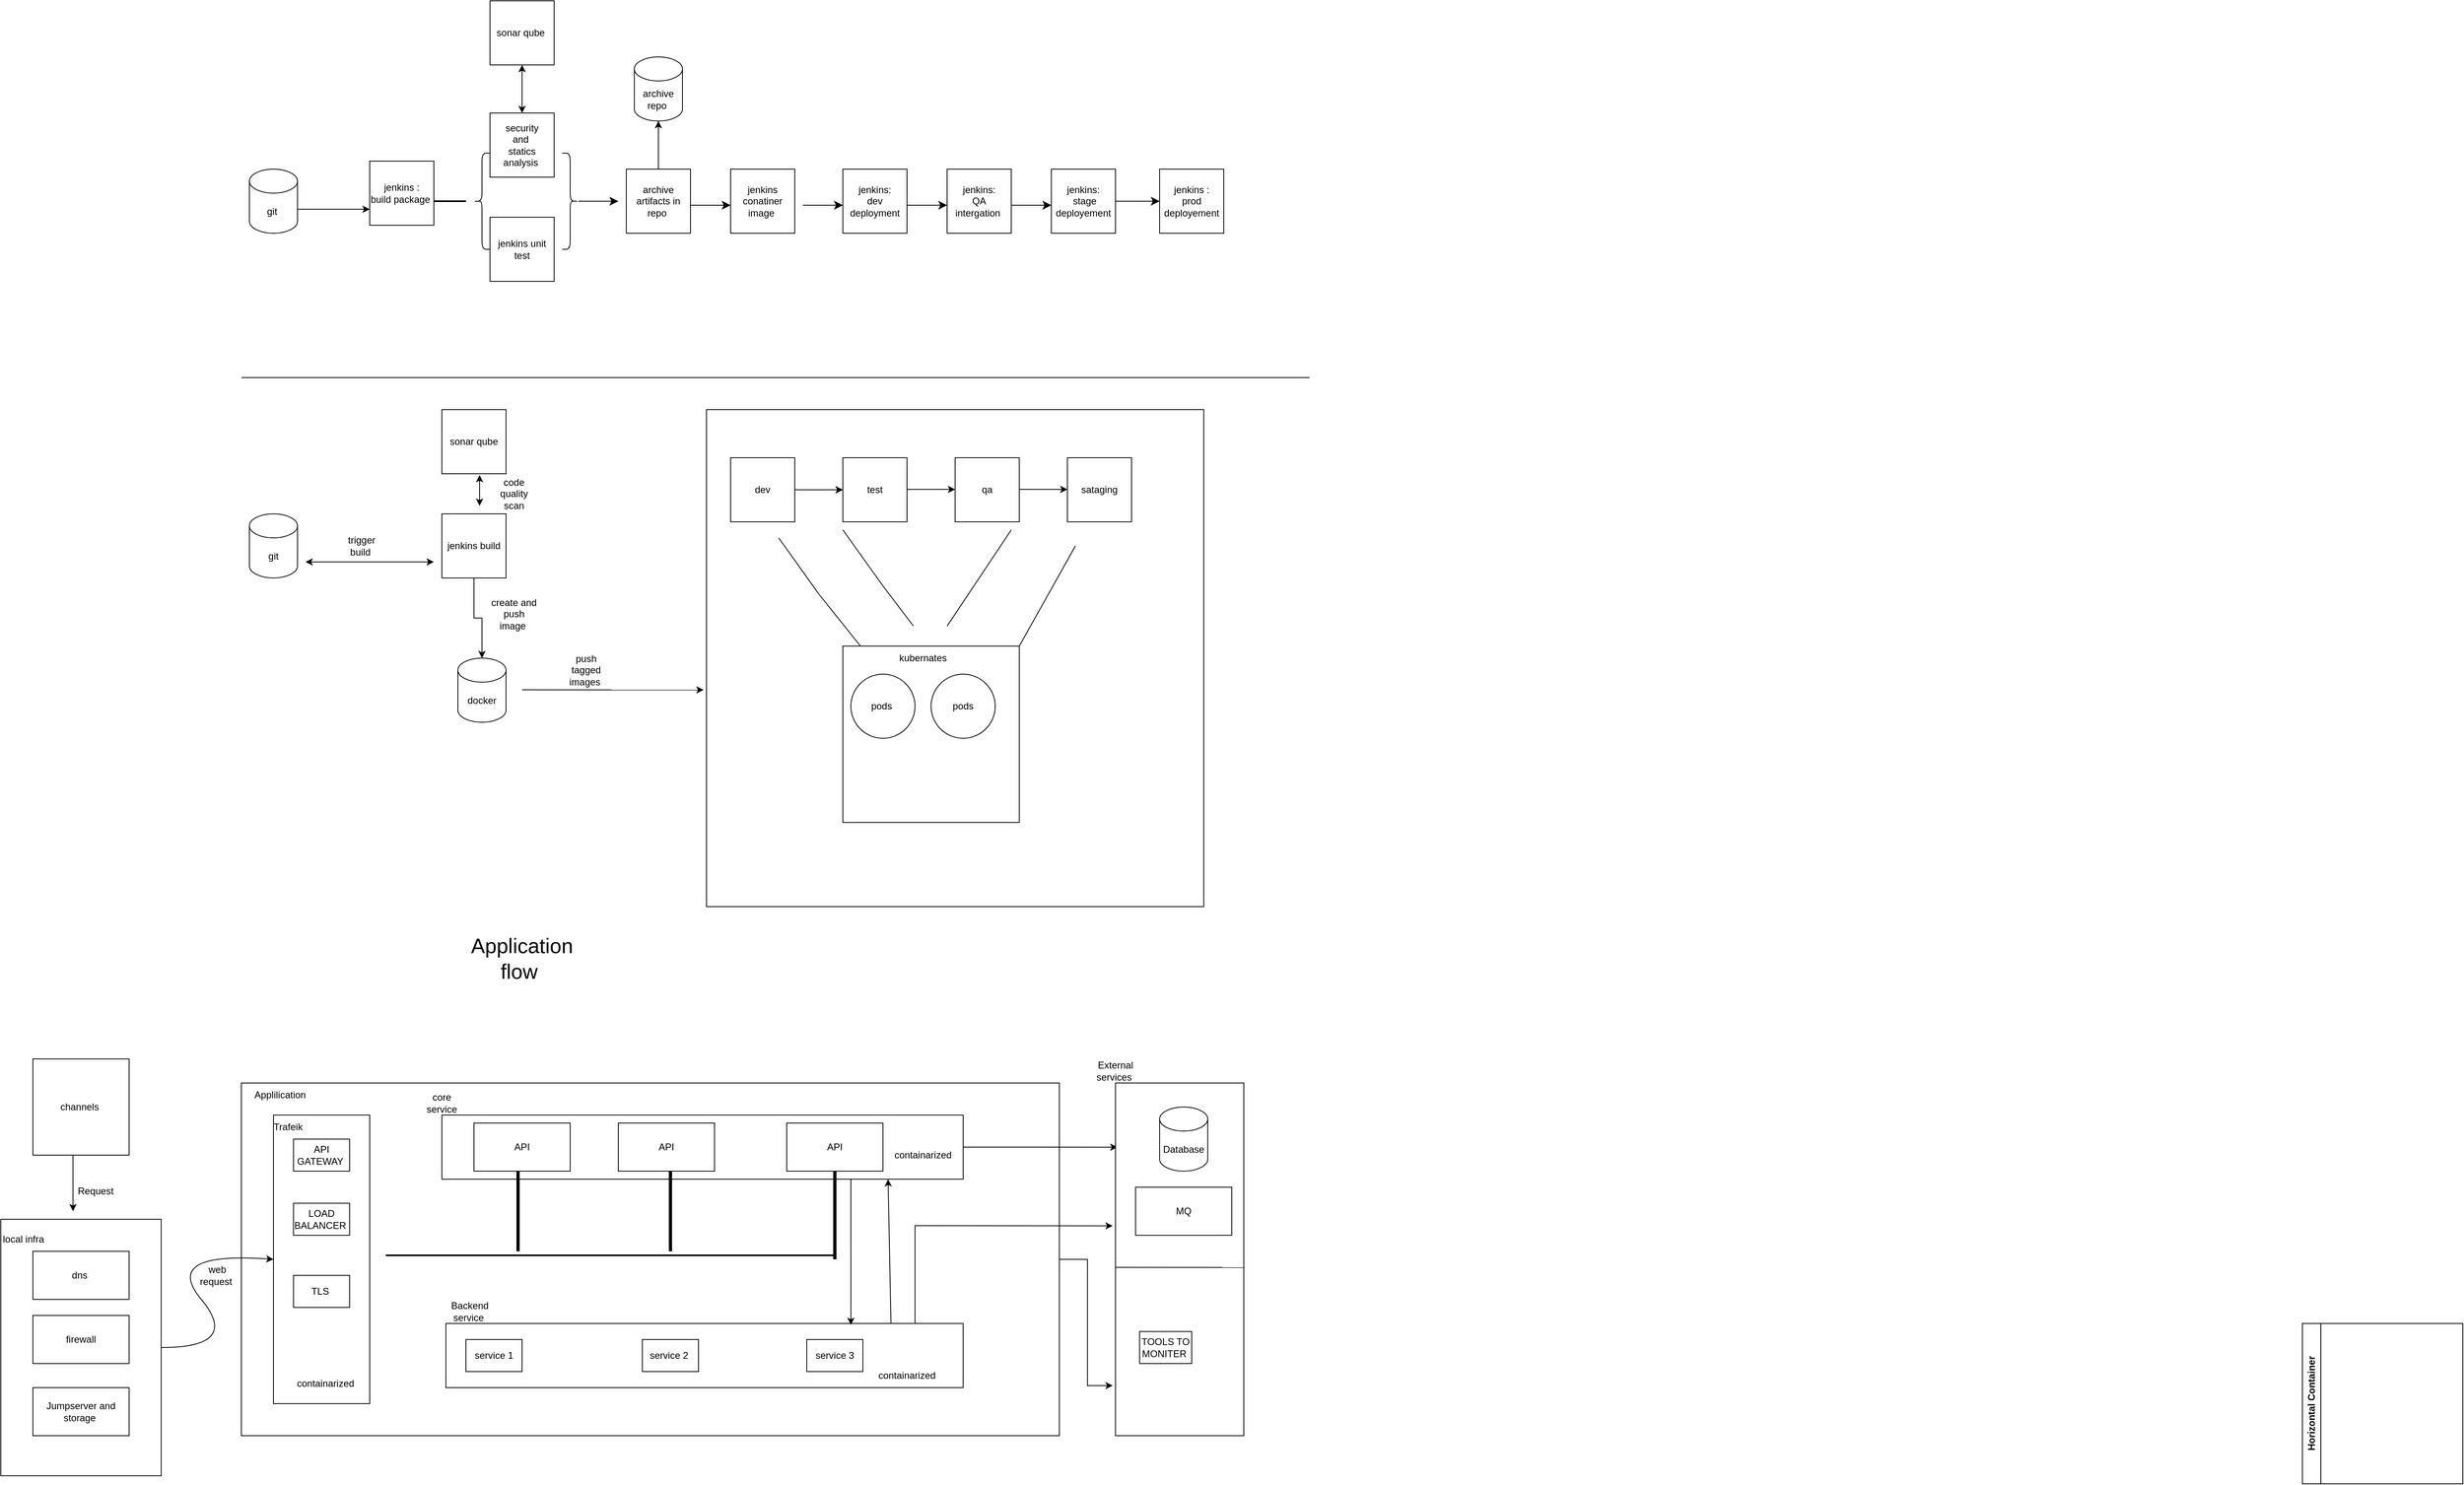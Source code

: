 <mxfile version="21.3.8" type="github">
  <diagram name="Page-1" id="LiJ4vm1DbjaULEuswL7e">
    <mxGraphModel dx="1964" dy="1713" grid="1" gridSize="10" guides="1" tooltips="1" connect="1" arrows="1" fold="1" page="1" pageScale="1" pageWidth="850" pageHeight="1100" math="0" shadow="0">
      <root>
        <mxCell id="0" />
        <mxCell id="1" parent="0" />
        <mxCell id="1LQbi4GCtsbFghIMexTJ-2" value="git&amp;nbsp;" style="shape=cylinder3;whiteSpace=wrap;html=1;boundedLbl=1;backgroundOutline=1;size=15;" parent="1" vertex="1">
          <mxGeometry x="60" y="160" width="60" height="80" as="geometry" />
        </mxCell>
        <mxCell id="1LQbi4GCtsbFghIMexTJ-8" value="" style="endArrow=classic;html=1;rounded=0;" parent="1" edge="1">
          <mxGeometry width="50" height="50" relative="1" as="geometry">
            <mxPoint x="120" y="210" as="sourcePoint" />
            <mxPoint x="210" y="210" as="targetPoint" />
          </mxGeometry>
        </mxCell>
        <mxCell id="1LQbi4GCtsbFghIMexTJ-14" value="jenkins :&lt;br&gt;build package&amp;nbsp;" style="whiteSpace=wrap;html=1;aspect=fixed;" parent="1" vertex="1">
          <mxGeometry x="210" y="150" width="80" height="80" as="geometry" />
        </mxCell>
        <mxCell id="1LQbi4GCtsbFghIMexTJ-15" value="security&lt;br&gt;and&amp;nbsp;&lt;br&gt;statics analysis&amp;nbsp;" style="whiteSpace=wrap;html=1;aspect=fixed;" parent="1" vertex="1">
          <mxGeometry x="360" y="90" width="80" height="80" as="geometry" />
        </mxCell>
        <mxCell id="1LQbi4GCtsbFghIMexTJ-16" value="jenkins unit test" style="whiteSpace=wrap;html=1;aspect=fixed;" parent="1" vertex="1">
          <mxGeometry x="360" y="220" width="80" height="80" as="geometry" />
        </mxCell>
        <mxCell id="1LQbi4GCtsbFghIMexTJ-17" value="sonar qube&amp;nbsp;" style="whiteSpace=wrap;html=1;aspect=fixed;" parent="1" vertex="1">
          <mxGeometry x="360" y="-50" width="80" height="80" as="geometry" />
        </mxCell>
        <mxCell id="1LQbi4GCtsbFghIMexTJ-18" value="" style="shape=curlyBracket;whiteSpace=wrap;html=1;rounded=1;flipH=1;labelPosition=right;verticalLabelPosition=middle;align=left;verticalAlign=middle;" parent="1" vertex="1">
          <mxGeometry x="450" y="140" width="20" height="120" as="geometry" />
        </mxCell>
        <mxCell id="1LQbi4GCtsbFghIMexTJ-19" value="" style="shape=curlyBracket;whiteSpace=wrap;html=1;rounded=1;labelPosition=left;verticalLabelPosition=middle;align=right;verticalAlign=middle;" parent="1" vertex="1">
          <mxGeometry x="340" y="140" width="20" height="120" as="geometry" />
        </mxCell>
        <mxCell id="1LQbi4GCtsbFghIMexTJ-20" value="" style="line;strokeWidth=2;html=1;" parent="1" vertex="1">
          <mxGeometry x="290" y="195" width="40" height="10" as="geometry" />
        </mxCell>
        <mxCell id="1LQbi4GCtsbFghIMexTJ-21" value="" style="endArrow=classic;startArrow=classic;html=1;rounded=0;exitX=0.5;exitY=1;exitDx=0;exitDy=0;" parent="1" source="1LQbi4GCtsbFghIMexTJ-17" target="1LQbi4GCtsbFghIMexTJ-15" edge="1">
          <mxGeometry width="50" height="50" relative="1" as="geometry">
            <mxPoint x="380" y="200" as="sourcePoint" />
            <mxPoint x="430" y="150" as="targetPoint" />
          </mxGeometry>
        </mxCell>
        <mxCell id="1LQbi4GCtsbFghIMexTJ-22" value="" style="edgeStyle=segmentEdgeStyle;endArrow=classic;html=1;curved=0;rounded=0;endSize=8;startSize=8;" parent="1" edge="1">
          <mxGeometry width="50" height="50" relative="1" as="geometry">
            <mxPoint x="470" y="200" as="sourcePoint" />
            <mxPoint x="520" y="200" as="targetPoint" />
          </mxGeometry>
        </mxCell>
        <mxCell id="1LQbi4GCtsbFghIMexTJ-23" value="archive artifacts in repo&amp;nbsp;" style="whiteSpace=wrap;html=1;aspect=fixed;" parent="1" vertex="1">
          <mxGeometry x="530" y="160" width="80" height="80" as="geometry" />
        </mxCell>
        <mxCell id="1LQbi4GCtsbFghIMexTJ-25" value="jenkins conatiner image&amp;nbsp;" style="whiteSpace=wrap;html=1;aspect=fixed;" parent="1" vertex="1">
          <mxGeometry x="660" y="160" width="80" height="80" as="geometry" />
        </mxCell>
        <mxCell id="1LQbi4GCtsbFghIMexTJ-26" value="" style="edgeStyle=segmentEdgeStyle;endArrow=classic;html=1;curved=0;rounded=0;endSize=8;startSize=8;" parent="1" edge="1">
          <mxGeometry width="50" height="50" relative="1" as="geometry">
            <mxPoint x="610" y="205" as="sourcePoint" />
            <mxPoint x="660" y="205" as="targetPoint" />
          </mxGeometry>
        </mxCell>
        <mxCell id="1LQbi4GCtsbFghIMexTJ-27" value="jenkins:&lt;br&gt;dev deployment" style="whiteSpace=wrap;html=1;aspect=fixed;" parent="1" vertex="1">
          <mxGeometry x="800" y="160" width="80" height="80" as="geometry" />
        </mxCell>
        <mxCell id="1LQbi4GCtsbFghIMexTJ-28" value="" style="edgeStyle=segmentEdgeStyle;endArrow=classic;html=1;curved=0;rounded=0;endSize=8;startSize=8;" parent="1" edge="1">
          <mxGeometry width="50" height="50" relative="1" as="geometry">
            <mxPoint x="750" y="559.5" as="sourcePoint" />
            <mxPoint x="800" y="559.5" as="targetPoint" />
          </mxGeometry>
        </mxCell>
        <mxCell id="1LQbi4GCtsbFghIMexTJ-29" value="archive repo&amp;nbsp;" style="shape=cylinder3;whiteSpace=wrap;html=1;boundedLbl=1;backgroundOutline=1;size=15;" parent="1" vertex="1">
          <mxGeometry x="540" y="20" width="60" height="80" as="geometry" />
        </mxCell>
        <mxCell id="1LQbi4GCtsbFghIMexTJ-30" value="" style="endArrow=classic;html=1;rounded=0;entryX=0.5;entryY=1;entryDx=0;entryDy=0;entryPerimeter=0;exitX=0.5;exitY=0;exitDx=0;exitDy=0;" parent="1" source="1LQbi4GCtsbFghIMexTJ-23" target="1LQbi4GCtsbFghIMexTJ-29" edge="1">
          <mxGeometry width="50" height="50" relative="1" as="geometry">
            <mxPoint x="550" y="160" as="sourcePoint" />
            <mxPoint x="600" y="110" as="targetPoint" />
          </mxGeometry>
        </mxCell>
        <mxCell id="1LQbi4GCtsbFghIMexTJ-31" value="jenkins:&lt;br&gt;&amp;nbsp;QA&amp;nbsp;&lt;br&gt;intergation&amp;nbsp;" style="whiteSpace=wrap;html=1;aspect=fixed;" parent="1" vertex="1">
          <mxGeometry x="930" y="160" width="80" height="80" as="geometry" />
        </mxCell>
        <mxCell id="1LQbi4GCtsbFghIMexTJ-32" value="" style="edgeStyle=segmentEdgeStyle;endArrow=classic;html=1;curved=0;rounded=0;endSize=8;startSize=8;" parent="1" edge="1">
          <mxGeometry width="50" height="50" relative="1" as="geometry">
            <mxPoint x="880" y="205" as="sourcePoint" />
            <mxPoint x="930" y="205" as="targetPoint" />
          </mxGeometry>
        </mxCell>
        <mxCell id="1LQbi4GCtsbFghIMexTJ-33" value="jenkins:&lt;br&gt;&amp;nbsp;stage deployement" style="whiteSpace=wrap;html=1;aspect=fixed;" parent="1" vertex="1">
          <mxGeometry x="1060" y="160" width="80" height="80" as="geometry" />
        </mxCell>
        <mxCell id="1LQbi4GCtsbFghIMexTJ-34" value="jenkins :&lt;br&gt;prod deployement" style="whiteSpace=wrap;html=1;aspect=fixed;" parent="1" vertex="1">
          <mxGeometry x="1195" y="160" width="80" height="80" as="geometry" />
        </mxCell>
        <mxCell id="1LQbi4GCtsbFghIMexTJ-36" value="" style="edgeStyle=segmentEdgeStyle;endArrow=classic;html=1;curved=0;rounded=0;endSize=8;startSize=8;" parent="1" edge="1">
          <mxGeometry width="50" height="50" relative="1" as="geometry">
            <mxPoint x="1010" y="205" as="sourcePoint" />
            <mxPoint x="1060" y="205" as="targetPoint" />
          </mxGeometry>
        </mxCell>
        <mxCell id="1LQbi4GCtsbFghIMexTJ-37" value="" style="edgeStyle=segmentEdgeStyle;endArrow=classic;html=1;curved=0;rounded=0;endSize=8;startSize=8;exitX=1;exitY=0.5;exitDx=0;exitDy=0;entryX=0;entryY=0.5;entryDx=0;entryDy=0;" parent="1" source="1LQbi4GCtsbFghIMexTJ-33" target="1LQbi4GCtsbFghIMexTJ-34" edge="1">
          <mxGeometry width="50" height="50" relative="1" as="geometry">
            <mxPoint x="900" y="225" as="sourcePoint" />
            <mxPoint x="950" y="225" as="targetPoint" />
          </mxGeometry>
        </mxCell>
        <mxCell id="1LQbi4GCtsbFghIMexTJ-38" value="" style="endArrow=none;html=1;rounded=0;" parent="1" edge="1">
          <mxGeometry width="50" height="50" relative="1" as="geometry">
            <mxPoint x="50" y="420" as="sourcePoint" />
            <mxPoint x="1382" y="420" as="targetPoint" />
          </mxGeometry>
        </mxCell>
        <mxCell id="1LQbi4GCtsbFghIMexTJ-40" value="" style="whiteSpace=wrap;html=1;aspect=fixed;" parent="1" vertex="1">
          <mxGeometry x="630" y="460" width="620" height="620" as="geometry" />
        </mxCell>
        <mxCell id="1LQbi4GCtsbFghIMexTJ-41" value="test" style="whiteSpace=wrap;html=1;aspect=fixed;" parent="1" vertex="1">
          <mxGeometry x="800" y="520" width="80" height="80" as="geometry" />
        </mxCell>
        <mxCell id="1LQbi4GCtsbFghIMexTJ-42" value="qa" style="whiteSpace=wrap;html=1;aspect=fixed;" parent="1" vertex="1">
          <mxGeometry x="940" y="520" width="80" height="80" as="geometry" />
        </mxCell>
        <mxCell id="1LQbi4GCtsbFghIMexTJ-43" value="sataging" style="whiteSpace=wrap;html=1;aspect=fixed;" parent="1" vertex="1">
          <mxGeometry x="1080" y="520" width="80" height="80" as="geometry" />
        </mxCell>
        <mxCell id="1LQbi4GCtsbFghIMexTJ-65" value="" style="edgeStyle=orthogonalEdgeStyle;rounded=0;orthogonalLoop=1;jettySize=auto;html=1;" parent="1" source="1LQbi4GCtsbFghIMexTJ-45" target="1LQbi4GCtsbFghIMexTJ-41" edge="1">
          <mxGeometry relative="1" as="geometry" />
        </mxCell>
        <mxCell id="1LQbi4GCtsbFghIMexTJ-45" value="dev" style="whiteSpace=wrap;html=1;aspect=fixed;" parent="1" vertex="1">
          <mxGeometry x="660" y="520" width="80" height="80" as="geometry" />
        </mxCell>
        <mxCell id="1LQbi4GCtsbFghIMexTJ-47" value="" style="edgeStyle=segmentEdgeStyle;endArrow=classic;html=1;curved=0;rounded=0;endSize=8;startSize=8;" parent="1" edge="1">
          <mxGeometry width="50" height="50" relative="1" as="geometry">
            <mxPoint x="750" y="205" as="sourcePoint" />
            <mxPoint x="800" y="205" as="targetPoint" />
          </mxGeometry>
        </mxCell>
        <mxCell id="1LQbi4GCtsbFghIMexTJ-48" value="" style="endArrow=classic;html=1;rounded=0;entryX=0;entryY=0.5;entryDx=0;entryDy=0;exitX=1;exitY=0.5;exitDx=0;exitDy=0;" parent="1" source="1LQbi4GCtsbFghIMexTJ-45" target="1LQbi4GCtsbFghIMexTJ-41" edge="1">
          <mxGeometry width="50" height="50" relative="1" as="geometry">
            <mxPoint x="740" y="575" as="sourcePoint" />
            <mxPoint x="790" y="525" as="targetPoint" />
          </mxGeometry>
        </mxCell>
        <mxCell id="1LQbi4GCtsbFghIMexTJ-49" value="" style="endArrow=classic;html=1;rounded=0;entryX=0;entryY=0.5;entryDx=0;entryDy=0;exitX=1;exitY=0.5;exitDx=0;exitDy=0;" parent="1" edge="1">
          <mxGeometry width="50" height="50" relative="1" as="geometry">
            <mxPoint x="880" y="559.5" as="sourcePoint" />
            <mxPoint x="940" y="559.5" as="targetPoint" />
          </mxGeometry>
        </mxCell>
        <mxCell id="1LQbi4GCtsbFghIMexTJ-50" value="" style="endArrow=classic;html=1;rounded=0;entryX=0;entryY=0.5;entryDx=0;entryDy=0;exitX=1;exitY=0.5;exitDx=0;exitDy=0;" parent="1" edge="1">
          <mxGeometry width="50" height="50" relative="1" as="geometry">
            <mxPoint x="1020" y="559.5" as="sourcePoint" />
            <mxPoint x="1080" y="559.5" as="targetPoint" />
          </mxGeometry>
        </mxCell>
        <mxCell id="1LQbi4GCtsbFghIMexTJ-52" value="" style="whiteSpace=wrap;html=1;aspect=fixed;" parent="1" vertex="1">
          <mxGeometry x="800" y="755" width="220" height="220" as="geometry" />
        </mxCell>
        <mxCell id="1LQbi4GCtsbFghIMexTJ-53" value="pods&amp;nbsp;" style="ellipse;whiteSpace=wrap;html=1;aspect=fixed;" parent="1" vertex="1">
          <mxGeometry x="810" y="790" width="80" height="80" as="geometry" />
        </mxCell>
        <mxCell id="1LQbi4GCtsbFghIMexTJ-54" value="pods" style="ellipse;whiteSpace=wrap;html=1;aspect=fixed;" parent="1" vertex="1">
          <mxGeometry x="910" y="790" width="80" height="80" as="geometry" />
        </mxCell>
        <mxCell id="1LQbi4GCtsbFghIMexTJ-55" value="kubernates" style="text;html=1;strokeColor=none;fillColor=none;align=center;verticalAlign=middle;whiteSpace=wrap;rounded=0;" parent="1" vertex="1">
          <mxGeometry x="870" y="755" width="60" height="30" as="geometry" />
        </mxCell>
        <mxCell id="1LQbi4GCtsbFghIMexTJ-56" value="" style="endArrow=none;html=1;rounded=0;exitX=1;exitY=0;exitDx=0;exitDy=0;" parent="1" source="1LQbi4GCtsbFghIMexTJ-52" edge="1">
          <mxGeometry width="50" height="50" relative="1" as="geometry">
            <mxPoint x="1040" y="680" as="sourcePoint" />
            <mxPoint x="1090" y="630" as="targetPoint" />
          </mxGeometry>
        </mxCell>
        <mxCell id="1LQbi4GCtsbFghIMexTJ-57" value="" style="endArrow=none;html=1;rounded=0;" parent="1" edge="1">
          <mxGeometry width="50" height="50" relative="1" as="geometry">
            <mxPoint x="930" y="730" as="sourcePoint" />
            <mxPoint x="1010" y="610" as="targetPoint" />
          </mxGeometry>
        </mxCell>
        <mxCell id="1LQbi4GCtsbFghIMexTJ-61" value="" style="endArrow=none;html=1;rounded=0;" parent="1" source="1LQbi4GCtsbFghIMexTJ-52" edge="1">
          <mxGeometry width="50" height="50" relative="1" as="geometry">
            <mxPoint x="670" y="680" as="sourcePoint" />
            <mxPoint x="720" y="620" as="targetPoint" />
            <Array as="points">
              <mxPoint x="770" y="690" />
            </Array>
          </mxGeometry>
        </mxCell>
        <mxCell id="1LQbi4GCtsbFghIMexTJ-62" value="" style="endArrow=none;html=1;rounded=0;" parent="1" edge="1">
          <mxGeometry width="50" height="50" relative="1" as="geometry">
            <mxPoint x="888" y="730" as="sourcePoint" />
            <mxPoint x="800" y="610" as="targetPoint" />
            <Array as="points">
              <mxPoint x="850" y="680" />
            </Array>
          </mxGeometry>
        </mxCell>
        <mxCell id="1LQbi4GCtsbFghIMexTJ-63" value="docker" style="shape=cylinder3;whiteSpace=wrap;html=1;boundedLbl=1;backgroundOutline=1;size=15;" parent="1" vertex="1">
          <mxGeometry x="320" y="770" width="60" height="80" as="geometry" />
        </mxCell>
        <mxCell id="1LQbi4GCtsbFghIMexTJ-66" value="" style="endArrow=classic;html=1;rounded=0;entryX=-0.006;entryY=0.564;entryDx=0;entryDy=0;exitX=1;exitY=0.5;exitDx=0;exitDy=0;entryPerimeter=0;" parent="1" target="1LQbi4GCtsbFghIMexTJ-40" edge="1">
          <mxGeometry width="50" height="50" relative="1" as="geometry">
            <mxPoint x="400" y="809.5" as="sourcePoint" />
            <mxPoint x="460" y="809.5" as="targetPoint" />
          </mxGeometry>
        </mxCell>
        <mxCell id="1LQbi4GCtsbFghIMexTJ-75" style="edgeStyle=orthogonalEdgeStyle;rounded=0;orthogonalLoop=1;jettySize=auto;html=1;exitX=0.5;exitY=1;exitDx=0;exitDy=0;entryX=0.5;entryY=0;entryDx=0;entryDy=0;entryPerimeter=0;" parent="1" source="1LQbi4GCtsbFghIMexTJ-67" target="1LQbi4GCtsbFghIMexTJ-63" edge="1">
          <mxGeometry relative="1" as="geometry" />
        </mxCell>
        <mxCell id="1LQbi4GCtsbFghIMexTJ-67" value="jenkins build" style="whiteSpace=wrap;html=1;aspect=fixed;" parent="1" vertex="1">
          <mxGeometry x="300" y="590" width="80" height="80" as="geometry" />
        </mxCell>
        <mxCell id="1LQbi4GCtsbFghIMexTJ-68" value="sonar qube" style="whiteSpace=wrap;html=1;aspect=fixed;" parent="1" vertex="1">
          <mxGeometry x="300" y="460" width="80" height="80" as="geometry" />
        </mxCell>
        <mxCell id="1LQbi4GCtsbFghIMexTJ-72" value="" style="endArrow=classic;startArrow=classic;html=1;rounded=0;entryX=0.588;entryY=1.019;entryDx=0;entryDy=0;entryPerimeter=0;" parent="1" target="1LQbi4GCtsbFghIMexTJ-68" edge="1">
          <mxGeometry width="50" height="50" relative="1" as="geometry">
            <mxPoint x="347" y="580" as="sourcePoint" />
            <mxPoint x="360" y="540" as="targetPoint" />
          </mxGeometry>
        </mxCell>
        <mxCell id="1LQbi4GCtsbFghIMexTJ-76" value="create and push image&amp;nbsp;" style="text;html=1;strokeColor=none;fillColor=none;align=center;verticalAlign=middle;whiteSpace=wrap;rounded=0;" parent="1" vertex="1">
          <mxGeometry x="360" y="700" width="60" height="30" as="geometry" />
        </mxCell>
        <mxCell id="1LQbi4GCtsbFghIMexTJ-77" value="code quality scan" style="text;html=1;strokeColor=none;fillColor=none;align=center;verticalAlign=middle;whiteSpace=wrap;rounded=0;" parent="1" vertex="1">
          <mxGeometry x="360" y="550" width="60" height="30" as="geometry" />
        </mxCell>
        <mxCell id="1LQbi4GCtsbFghIMexTJ-78" value="git" style="shape=cylinder3;whiteSpace=wrap;html=1;boundedLbl=1;backgroundOutline=1;size=15;" parent="1" vertex="1">
          <mxGeometry x="60" y="590" width="60" height="80" as="geometry" />
        </mxCell>
        <mxCell id="1LQbi4GCtsbFghIMexTJ-80" value="" style="endArrow=classic;startArrow=classic;html=1;rounded=0;" parent="1" edge="1">
          <mxGeometry width="50" height="50" relative="1" as="geometry">
            <mxPoint x="130" y="650" as="sourcePoint" />
            <mxPoint x="290" y="650" as="targetPoint" />
          </mxGeometry>
        </mxCell>
        <mxCell id="1LQbi4GCtsbFghIMexTJ-81" value="trigger build&amp;nbsp;" style="text;html=1;strokeColor=none;fillColor=none;align=center;verticalAlign=middle;whiteSpace=wrap;rounded=0;" parent="1" vertex="1">
          <mxGeometry x="170" y="615" width="60" height="30" as="geometry" />
        </mxCell>
        <mxCell id="1LQbi4GCtsbFghIMexTJ-82" value="push tagged images&amp;nbsp;" style="text;html=1;strokeColor=none;fillColor=none;align=center;verticalAlign=middle;whiteSpace=wrap;rounded=0;" parent="1" vertex="1">
          <mxGeometry x="450" y="770" width="60" height="30" as="geometry" />
        </mxCell>
        <mxCell id="8KhM4pmaoYYzxwzKBqiF-3" value="&lt;font style=&quot;font-size: 26px;&quot;&gt;Application flow&amp;nbsp;&lt;/font&gt;" style="text;html=1;strokeColor=none;fillColor=none;align=center;verticalAlign=middle;whiteSpace=wrap;rounded=0;" vertex="1" parent="1">
          <mxGeometry x="370" y="1130" width="60" height="30" as="geometry" />
        </mxCell>
        <mxCell id="8KhM4pmaoYYzxwzKBqiF-4" value="Horizontal Container" style="swimlane;horizontal=0;whiteSpace=wrap;html=1;startSize=23;" vertex="1" parent="1">
          <mxGeometry x="2620" y="1600" width="200" height="200" as="geometry" />
        </mxCell>
        <mxCell id="8KhM4pmaoYYzxwzKBqiF-83" style="edgeStyle=orthogonalEdgeStyle;rounded=0;orthogonalLoop=1;jettySize=auto;html=1;entryX=-0.022;entryY=0.858;entryDx=0;entryDy=0;entryPerimeter=0;" edge="1" parent="1" source="8KhM4pmaoYYzxwzKBqiF-17" target="8KhM4pmaoYYzxwzKBqiF-69">
          <mxGeometry relative="1" as="geometry" />
        </mxCell>
        <mxCell id="8KhM4pmaoYYzxwzKBqiF-17" value="" style="rounded=0;whiteSpace=wrap;html=1;" vertex="1" parent="1">
          <mxGeometry x="50" y="1300" width="1020" height="440" as="geometry" />
        </mxCell>
        <mxCell id="8KhM4pmaoYYzxwzKBqiF-18" value="" style="rounded=0;whiteSpace=wrap;html=1;" vertex="1" parent="1">
          <mxGeometry x="90" y="1340" width="120" height="360" as="geometry" />
        </mxCell>
        <mxCell id="8KhM4pmaoYYzxwzKBqiF-86" style="edgeStyle=orthogonalEdgeStyle;rounded=0;orthogonalLoop=1;jettySize=auto;html=1;entryX=0.015;entryY=0.182;entryDx=0;entryDy=0;entryPerimeter=0;" edge="1" parent="1" source="8KhM4pmaoYYzxwzKBqiF-19" target="8KhM4pmaoYYzxwzKBqiF-69">
          <mxGeometry relative="1" as="geometry" />
        </mxCell>
        <mxCell id="8KhM4pmaoYYzxwzKBqiF-19" value="" style="rounded=0;whiteSpace=wrap;html=1;" vertex="1" parent="1">
          <mxGeometry x="300" y="1340" width="650" height="80" as="geometry" />
        </mxCell>
        <mxCell id="8KhM4pmaoYYzxwzKBqiF-20" value="" style="rounded=0;whiteSpace=wrap;html=1;" vertex="1" parent="1">
          <mxGeometry x="305" y="1600" width="645" height="80" as="geometry" />
        </mxCell>
        <mxCell id="8KhM4pmaoYYzxwzKBqiF-23" value="API" style="rounded=0;whiteSpace=wrap;html=1;" vertex="1" parent="1">
          <mxGeometry x="340" y="1350" width="120" height="60" as="geometry" />
        </mxCell>
        <mxCell id="8KhM4pmaoYYzxwzKBqiF-24" value="API" style="rounded=0;whiteSpace=wrap;html=1;" vertex="1" parent="1">
          <mxGeometry x="520" y="1350" width="120" height="60" as="geometry" />
        </mxCell>
        <mxCell id="8KhM4pmaoYYzxwzKBqiF-25" value="API" style="rounded=0;whiteSpace=wrap;html=1;" vertex="1" parent="1">
          <mxGeometry x="730" y="1350" width="120" height="60" as="geometry" />
        </mxCell>
        <mxCell id="8KhM4pmaoYYzxwzKBqiF-27" value="API GATEWAY&amp;nbsp;" style="rounded=0;whiteSpace=wrap;html=1;" vertex="1" parent="1">
          <mxGeometry x="115" y="1370" width="70" height="40" as="geometry" />
        </mxCell>
        <mxCell id="8KhM4pmaoYYzxwzKBqiF-28" value="LOAD BALANCER&amp;nbsp;" style="rounded=0;whiteSpace=wrap;html=1;" vertex="1" parent="1">
          <mxGeometry x="115" y="1450" width="70" height="40" as="geometry" />
        </mxCell>
        <mxCell id="8KhM4pmaoYYzxwzKBqiF-29" value="TLS&amp;nbsp;" style="rounded=0;whiteSpace=wrap;html=1;" vertex="1" parent="1">
          <mxGeometry x="115" y="1540" width="70" height="40" as="geometry" />
        </mxCell>
        <mxCell id="8KhM4pmaoYYzxwzKBqiF-30" value="Applilication&amp;nbsp;" style="text;html=1;strokeColor=none;fillColor=none;align=center;verticalAlign=middle;whiteSpace=wrap;rounded=0;" vertex="1" parent="1">
          <mxGeometry x="70" y="1300" width="60" height="30" as="geometry" />
        </mxCell>
        <mxCell id="8KhM4pmaoYYzxwzKBqiF-31" value="Backend service&amp;nbsp;" style="text;html=1;strokeColor=none;fillColor=none;align=center;verticalAlign=middle;whiteSpace=wrap;rounded=0;" vertex="1" parent="1">
          <mxGeometry x="305" y="1570" width="60" height="30" as="geometry" />
        </mxCell>
        <mxCell id="8KhM4pmaoYYzxwzKBqiF-32" value="service 1" style="rounded=0;whiteSpace=wrap;html=1;" vertex="1" parent="1">
          <mxGeometry x="330" y="1620" width="70" height="40" as="geometry" />
        </mxCell>
        <mxCell id="8KhM4pmaoYYzxwzKBqiF-33" value="service 2&amp;nbsp;" style="rounded=0;whiteSpace=wrap;html=1;" vertex="1" parent="1">
          <mxGeometry x="550" y="1620" width="70" height="40" as="geometry" />
        </mxCell>
        <mxCell id="8KhM4pmaoYYzxwzKBqiF-34" value="service 3" style="rounded=0;whiteSpace=wrap;html=1;" vertex="1" parent="1">
          <mxGeometry x="755" y="1620" width="70" height="40" as="geometry" />
        </mxCell>
        <mxCell id="8KhM4pmaoYYzxwzKBqiF-35" value="channels&amp;nbsp;" style="rounded=0;whiteSpace=wrap;html=1;" vertex="1" parent="1">
          <mxGeometry x="-210" y="1270" width="120" height="120" as="geometry" />
        </mxCell>
        <mxCell id="8KhM4pmaoYYzxwzKBqiF-36" value="" style="rounded=0;whiteSpace=wrap;html=1;" vertex="1" parent="1">
          <mxGeometry x="-250" y="1470" width="200" height="320" as="geometry" />
        </mxCell>
        <mxCell id="8KhM4pmaoYYzxwzKBqiF-37" value="dns&amp;nbsp;" style="rounded=0;whiteSpace=wrap;html=1;" vertex="1" parent="1">
          <mxGeometry x="-210" y="1510" width="120" height="60" as="geometry" />
        </mxCell>
        <mxCell id="8KhM4pmaoYYzxwzKBqiF-38" value="firewall" style="rounded=0;whiteSpace=wrap;html=1;" vertex="1" parent="1">
          <mxGeometry x="-210" y="1590" width="120" height="60" as="geometry" />
        </mxCell>
        <mxCell id="8KhM4pmaoYYzxwzKBqiF-39" value="Jumpserver and storage&amp;nbsp;" style="rounded=0;whiteSpace=wrap;html=1;" vertex="1" parent="1">
          <mxGeometry x="-210" y="1680" width="120" height="60" as="geometry" />
        </mxCell>
        <mxCell id="8KhM4pmaoYYzxwzKBqiF-40" value="" style="endArrow=classic;html=1;rounded=0;" edge="1" parent="1">
          <mxGeometry width="50" height="50" relative="1" as="geometry">
            <mxPoint x="-160" y="1390" as="sourcePoint" />
            <mxPoint x="-160" y="1460" as="targetPoint" />
          </mxGeometry>
        </mxCell>
        <mxCell id="8KhM4pmaoYYzxwzKBqiF-42" value="Request&amp;nbsp;" style="text;html=1;strokeColor=none;fillColor=none;align=center;verticalAlign=middle;whiteSpace=wrap;rounded=0;" vertex="1" parent="1">
          <mxGeometry x="-160" y="1420" width="60" height="30" as="geometry" />
        </mxCell>
        <mxCell id="8KhM4pmaoYYzxwzKBqiF-43" value="local infra&amp;nbsp;" style="text;html=1;strokeColor=none;fillColor=none;align=center;verticalAlign=middle;whiteSpace=wrap;rounded=0;" vertex="1" parent="1">
          <mxGeometry x="-250" y="1480" width="60" height="30" as="geometry" />
        </mxCell>
        <mxCell id="8KhM4pmaoYYzxwzKBqiF-46" value="" style="curved=1;endArrow=classic;html=1;rounded=0;entryX=0;entryY=0.5;entryDx=0;entryDy=0;exitX=1;exitY=0.5;exitDx=0;exitDy=0;" edge="1" parent="1" source="8KhM4pmaoYYzxwzKBqiF-36" target="8KhM4pmaoYYzxwzKBqiF-18">
          <mxGeometry width="50" height="50" relative="1" as="geometry">
            <mxPoint x="-30" y="1620" as="sourcePoint" />
            <mxPoint x="20" y="1570" as="targetPoint" />
            <Array as="points">
              <mxPoint x="50" y="1630" />
              <mxPoint x="-50" y="1510" />
            </Array>
          </mxGeometry>
        </mxCell>
        <mxCell id="8KhM4pmaoYYzxwzKBqiF-47" value="web request&amp;nbsp;" style="text;html=1;strokeColor=none;fillColor=none;align=center;verticalAlign=middle;whiteSpace=wrap;rounded=0;" vertex="1" parent="1">
          <mxGeometry x="-10" y="1525" width="60" height="30" as="geometry" />
        </mxCell>
        <mxCell id="8KhM4pmaoYYzxwzKBqiF-58" value="" style="line;strokeWidth=2;html=1;" vertex="1" parent="1">
          <mxGeometry x="230" y="1510" width="560" height="10" as="geometry" />
        </mxCell>
        <mxCell id="8KhM4pmaoYYzxwzKBqiF-60" value="" style="line;strokeWidth=4;direction=south;html=1;perimeter=backbonePerimeter;points=[];outlineConnect=0;" vertex="1" parent="1">
          <mxGeometry x="390" y="1410" width="10" height="100" as="geometry" />
        </mxCell>
        <mxCell id="8KhM4pmaoYYzxwzKBqiF-61" value="" style="line;strokeWidth=4;direction=south;html=1;perimeter=backbonePerimeter;points=[];outlineConnect=0;" vertex="1" parent="1">
          <mxGeometry x="785" y="1410" width="10" height="110" as="geometry" />
        </mxCell>
        <mxCell id="8KhM4pmaoYYzxwzKBqiF-62" value="" style="line;strokeWidth=4;direction=south;html=1;perimeter=backbonePerimeter;points=[];outlineConnect=0;" vertex="1" parent="1">
          <mxGeometry x="580" y="1410" width="10" height="100" as="geometry" />
        </mxCell>
        <mxCell id="8KhM4pmaoYYzxwzKBqiF-65" value="containarized" style="text;html=1;strokeColor=none;fillColor=none;align=center;verticalAlign=middle;whiteSpace=wrap;rounded=0;" vertex="1" parent="1">
          <mxGeometry x="870" y="1375" width="60" height="30" as="geometry" />
        </mxCell>
        <mxCell id="8KhM4pmaoYYzxwzKBqiF-66" value="containarized" style="text;html=1;strokeColor=none;fillColor=none;align=center;verticalAlign=middle;whiteSpace=wrap;rounded=0;" vertex="1" parent="1">
          <mxGeometry x="850" y="1650" width="60" height="30" as="geometry" />
        </mxCell>
        <mxCell id="8KhM4pmaoYYzxwzKBqiF-67" value="containarized" style="text;html=1;strokeColor=none;fillColor=none;align=center;verticalAlign=middle;whiteSpace=wrap;rounded=0;" vertex="1" parent="1">
          <mxGeometry x="125" y="1660" width="60" height="30" as="geometry" />
        </mxCell>
        <mxCell id="8KhM4pmaoYYzxwzKBqiF-68" value="core service" style="text;html=1;strokeColor=none;fillColor=none;align=center;verticalAlign=middle;whiteSpace=wrap;rounded=0;" vertex="1" parent="1">
          <mxGeometry x="270" y="1310" width="60" height="30" as="geometry" />
        </mxCell>
        <mxCell id="8KhM4pmaoYYzxwzKBqiF-69" value="" style="rounded=0;whiteSpace=wrap;html=1;" vertex="1" parent="1">
          <mxGeometry x="1140" y="1300" width="160" height="440" as="geometry" />
        </mxCell>
        <mxCell id="8KhM4pmaoYYzxwzKBqiF-70" value="Database" style="shape=cylinder3;whiteSpace=wrap;html=1;boundedLbl=1;backgroundOutline=1;size=15;" vertex="1" parent="1">
          <mxGeometry x="1195" y="1330" width="60" height="80" as="geometry" />
        </mxCell>
        <mxCell id="8KhM4pmaoYYzxwzKBqiF-71" value="MQ" style="rounded=0;whiteSpace=wrap;html=1;" vertex="1" parent="1">
          <mxGeometry x="1165" y="1430" width="120" height="60" as="geometry" />
        </mxCell>
        <mxCell id="8KhM4pmaoYYzxwzKBqiF-74" value="" style="endArrow=classic;html=1;rounded=0;entryX=0.856;entryY=1.001;entryDx=0;entryDy=0;entryPerimeter=0;" edge="1" parent="1" target="8KhM4pmaoYYzxwzKBqiF-19">
          <mxGeometry width="50" height="50" relative="1" as="geometry">
            <mxPoint x="860" y="1600" as="sourcePoint" />
            <mxPoint x="910" y="1550" as="targetPoint" />
          </mxGeometry>
        </mxCell>
        <mxCell id="8KhM4pmaoYYzxwzKBqiF-75" value="" style="endArrow=classic;html=1;rounded=0;entryX=0.783;entryY=0.022;entryDx=0;entryDy=0;entryPerimeter=0;" edge="1" parent="1" target="8KhM4pmaoYYzxwzKBqiF-20">
          <mxGeometry width="50" height="50" relative="1" as="geometry">
            <mxPoint x="810" y="1420" as="sourcePoint" />
            <mxPoint x="860" y="1370" as="targetPoint" />
          </mxGeometry>
        </mxCell>
        <mxCell id="8KhM4pmaoYYzxwzKBqiF-77" value="TOOLS TO MONITER&amp;nbsp;" style="rounded=0;whiteSpace=wrap;html=1;" vertex="1" parent="1">
          <mxGeometry x="1170" y="1610" width="65" height="40" as="geometry" />
        </mxCell>
        <mxCell id="8KhM4pmaoYYzxwzKBqiF-78" value="" style="endArrow=classic;html=1;rounded=0;entryX=-0.022;entryY=0.405;entryDx=0;entryDy=0;entryPerimeter=0;" edge="1" parent="1" target="8KhM4pmaoYYzxwzKBqiF-69">
          <mxGeometry width="50" height="50" relative="1" as="geometry">
            <mxPoint x="890" y="1600" as="sourcePoint" />
            <mxPoint x="940" y="1550" as="targetPoint" />
            <Array as="points">
              <mxPoint x="890" y="1478" />
            </Array>
          </mxGeometry>
        </mxCell>
        <mxCell id="8KhM4pmaoYYzxwzKBqiF-79" value="" style="endArrow=none;html=1;rounded=0;entryX=1;entryY=0.523;entryDx=0;entryDy=0;entryPerimeter=0;" edge="1" parent="1" target="8KhM4pmaoYYzxwzKBqiF-69">
          <mxGeometry width="50" height="50" relative="1" as="geometry">
            <mxPoint x="1140" y="1530" as="sourcePoint" />
            <mxPoint x="1190" y="1480" as="targetPoint" />
          </mxGeometry>
        </mxCell>
        <mxCell id="8KhM4pmaoYYzxwzKBqiF-80" value="External services&amp;nbsp;" style="text;html=1;strokeColor=none;fillColor=none;align=center;verticalAlign=middle;whiteSpace=wrap;rounded=0;" vertex="1" parent="1">
          <mxGeometry x="1110" y="1270" width="60" height="30" as="geometry" />
        </mxCell>
        <mxCell id="8KhM4pmaoYYzxwzKBqiF-87" value="Trafeik&amp;nbsp;" style="text;html=1;strokeColor=none;fillColor=none;align=center;verticalAlign=middle;whiteSpace=wrap;rounded=0;" vertex="1" parent="1">
          <mxGeometry x="80" y="1340" width="60" height="30" as="geometry" />
        </mxCell>
      </root>
    </mxGraphModel>
  </diagram>
</mxfile>
